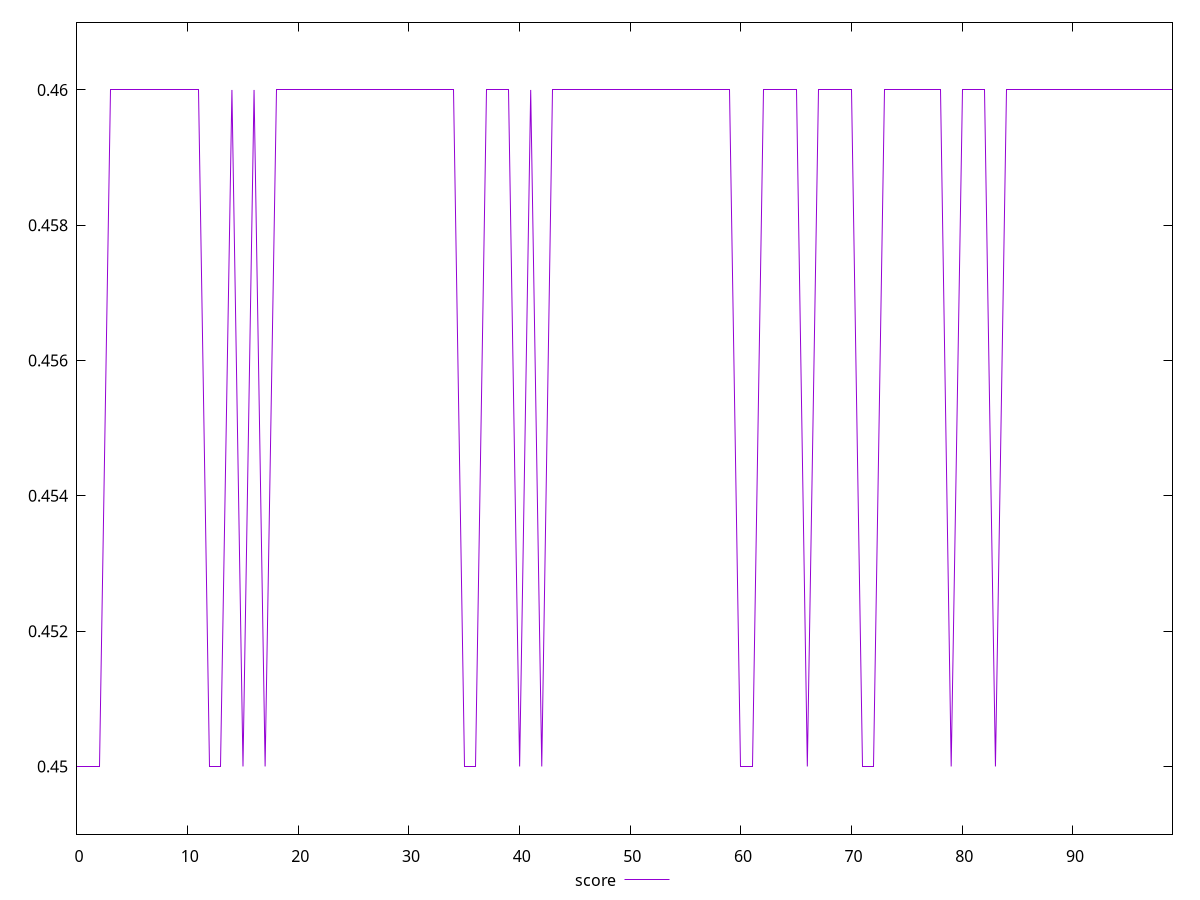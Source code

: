 reset

$score <<EOF
0 0.45
1 0.45
2 0.45
3 0.46
4 0.46
5 0.46
6 0.46
7 0.46
8 0.46
9 0.46
10 0.46
11 0.46
12 0.45
13 0.45
14 0.46
15 0.45
16 0.46
17 0.45
18 0.46
19 0.46
20 0.46
21 0.46
22 0.46
23 0.46
24 0.46
25 0.46
26 0.46
27 0.46
28 0.46
29 0.46
30 0.46
31 0.46
32 0.46
33 0.46
34 0.46
35 0.45
36 0.45
37 0.46
38 0.46
39 0.46
40 0.45
41 0.46
42 0.45
43 0.46
44 0.46
45 0.46
46 0.46
47 0.46
48 0.46
49 0.46
50 0.46
51 0.46
52 0.46
53 0.46
54 0.46
55 0.46
56 0.46
57 0.46
58 0.46
59 0.46
60 0.45
61 0.45
62 0.46
63 0.46
64 0.46
65 0.46
66 0.45
67 0.46
68 0.46
69 0.46
70 0.46
71 0.45
72 0.45
73 0.46
74 0.46
75 0.46
76 0.46
77 0.46
78 0.46
79 0.45
80 0.46
81 0.46
82 0.46
83 0.45
84 0.46
85 0.46
86 0.46
87 0.46
88 0.46
89 0.46
90 0.46
91 0.46
92 0.46
93 0.46
94 0.46
95 0.46
96 0.46
97 0.46
98 0.46
99 0.46
EOF

set key outside below
set xrange [0:99]
set yrange [0.449:0.461]
set trange [0.449:0.461]
set terminal svg size 640, 500 enhanced background rgb 'white'
set output "report_00019_2021-02-10T18-14-37.922Z//unused-javascript/samples/pages+cached+noadtech+nomedia+nocss/score/values.svg"

plot $score title "score" with line

reset
